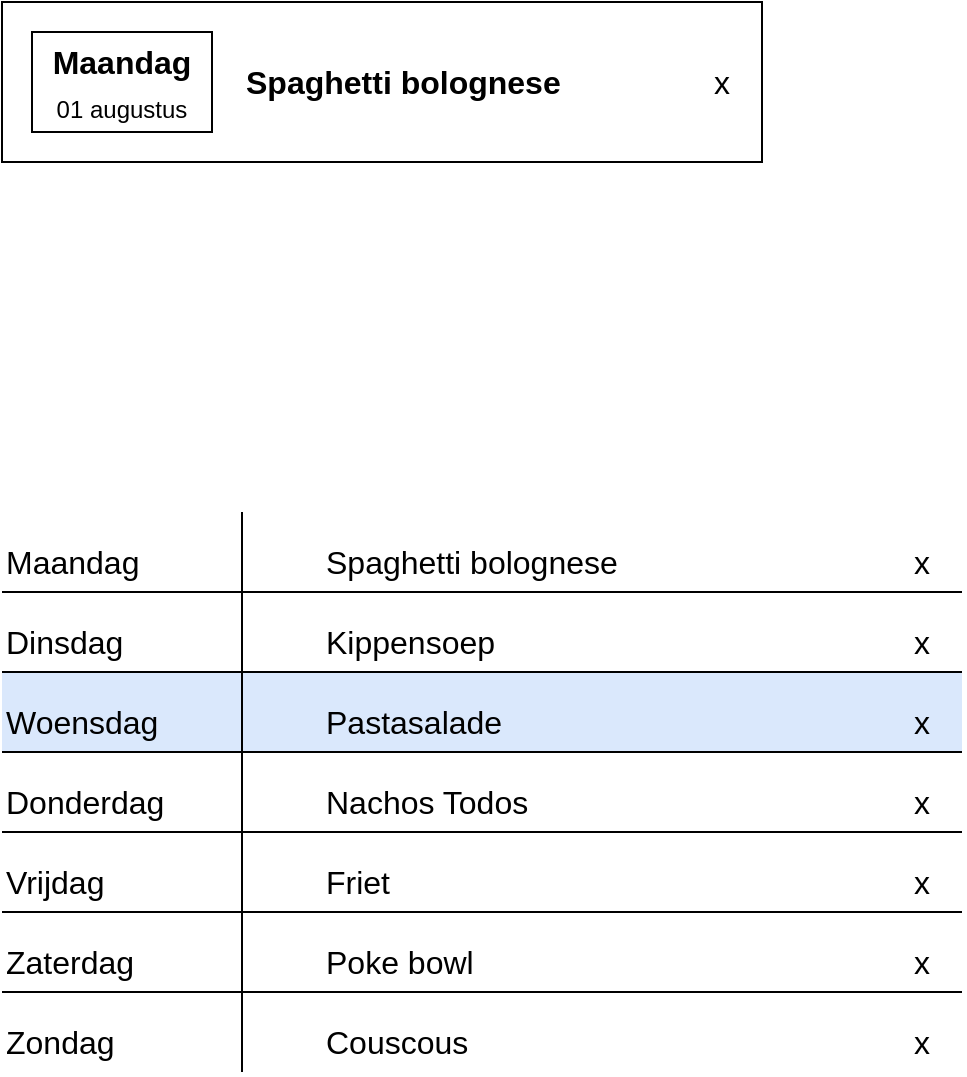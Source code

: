 <mxfile version="20.7.4" type="device" pages="3"><diagram id="3OLCbjbzG4LsT3z1VavF" name="Week layout"><mxGraphModel dx="1434" dy="908" grid="1" gridSize="10" guides="1" tooltips="1" connect="1" arrows="1" fold="1" page="1" pageScale="1" pageWidth="850" pageHeight="1100" math="0" shadow="0"><root><mxCell id="0"/><mxCell id="1" parent="0"/><mxCell id="SRfPU4Jxlydr7wlpPxdb-46" value="" style="rounded=0;whiteSpace=wrap;html=1;fontSize=16;fillColor=#dae8fc;strokeColor=none;" parent="1" vertex="1"><mxGeometry x="120" y="560" width="480" height="40" as="geometry"/></mxCell><mxCell id="SRfPU4Jxlydr7wlpPxdb-10" value="" style="rounded=0;whiteSpace=wrap;html=1;fontSize=16;" parent="1" vertex="1"><mxGeometry x="120" y="225" width="380" height="80" as="geometry"/></mxCell><mxCell id="SRfPU4Jxlydr7wlpPxdb-6" value="Spaghetti bolognese" style="text;html=1;strokeColor=none;fillColor=none;align=left;verticalAlign=middle;whiteSpace=wrap;rounded=0;fontSize=16;fontStyle=1" parent="1" vertex="1"><mxGeometry x="240" y="250" width="220" height="30" as="geometry"/></mxCell><mxCell id="SRfPU4Jxlydr7wlpPxdb-9" value="x" style="text;html=1;strokeColor=none;fillColor=none;align=center;verticalAlign=middle;whiteSpace=wrap;rounded=0;fontSize=16;" parent="1" vertex="1"><mxGeometry x="460" y="250" width="40" height="30" as="geometry"/></mxCell><mxCell id="SRfPU4Jxlydr7wlpPxdb-12" value="" style="endArrow=none;html=1;rounded=0;fontSize=16;" parent="1" edge="1"><mxGeometry width="50" height="50" relative="1" as="geometry"><mxPoint x="240" y="480" as="sourcePoint"/><mxPoint x="240" y="760" as="targetPoint"/></mxGeometry></mxCell><mxCell id="SRfPU4Jxlydr7wlpPxdb-13" value="" style="endArrow=none;html=1;rounded=0;fontSize=16;" parent="1" edge="1"><mxGeometry width="50" height="50" relative="1" as="geometry"><mxPoint x="120" y="520" as="sourcePoint"/><mxPoint x="600" y="520" as="targetPoint"/></mxGeometry></mxCell><mxCell id="SRfPU4Jxlydr7wlpPxdb-14" value="Maandag" style="text;html=1;strokeColor=none;fillColor=none;align=left;verticalAlign=middle;whiteSpace=wrap;rounded=0;fontSize=16;" parent="1" vertex="1"><mxGeometry x="120" y="490" width="80" height="30" as="geometry"/></mxCell><mxCell id="SRfPU4Jxlydr7wlpPxdb-15" value="Spaghetti bolognese" style="text;html=1;strokeColor=none;fillColor=none;align=left;verticalAlign=middle;whiteSpace=wrap;rounded=0;fontSize=16;" parent="1" vertex="1"><mxGeometry x="280" y="490" width="250" height="30" as="geometry"/></mxCell><mxCell id="SRfPU4Jxlydr7wlpPxdb-16" value="Dinsdag" style="text;html=1;strokeColor=none;fillColor=none;align=left;verticalAlign=middle;whiteSpace=wrap;rounded=0;fontSize=16;" parent="1" vertex="1"><mxGeometry x="120" y="530" width="80" height="30" as="geometry"/></mxCell><mxCell id="SRfPU4Jxlydr7wlpPxdb-17" value="Woensdag" style="text;html=1;strokeColor=none;fillColor=none;align=left;verticalAlign=middle;whiteSpace=wrap;rounded=0;fontSize=16;" parent="1" vertex="1"><mxGeometry x="120" y="570" width="80" height="30" as="geometry"/></mxCell><mxCell id="SRfPU4Jxlydr7wlpPxdb-18" value="Donderdag" style="text;html=1;strokeColor=none;fillColor=none;align=left;verticalAlign=middle;whiteSpace=wrap;rounded=0;fontSize=16;" parent="1" vertex="1"><mxGeometry x="120" y="610" width="80" height="30" as="geometry"/></mxCell><mxCell id="SRfPU4Jxlydr7wlpPxdb-19" value="Vrijdag" style="text;html=1;strokeColor=none;fillColor=none;align=left;verticalAlign=middle;whiteSpace=wrap;rounded=0;fontSize=16;" parent="1" vertex="1"><mxGeometry x="120" y="650" width="80" height="30" as="geometry"/></mxCell><mxCell id="SRfPU4Jxlydr7wlpPxdb-20" value="Zaterdag" style="text;html=1;strokeColor=none;fillColor=none;align=left;verticalAlign=middle;whiteSpace=wrap;rounded=0;fontSize=16;" parent="1" vertex="1"><mxGeometry x="120" y="690" width="80" height="30" as="geometry"/></mxCell><mxCell id="SRfPU4Jxlydr7wlpPxdb-21" value="Zondag" style="text;html=1;strokeColor=none;fillColor=none;align=left;verticalAlign=middle;whiteSpace=wrap;rounded=0;fontSize=16;" parent="1" vertex="1"><mxGeometry x="120" y="730" width="80" height="30" as="geometry"/></mxCell><mxCell id="SRfPU4Jxlydr7wlpPxdb-22" value="" style="endArrow=none;html=1;rounded=0;fontSize=16;" parent="1" edge="1"><mxGeometry width="50" height="50" relative="1" as="geometry"><mxPoint x="120" y="560" as="sourcePoint"/><mxPoint x="600" y="560" as="targetPoint"/></mxGeometry></mxCell><mxCell id="SRfPU4Jxlydr7wlpPxdb-23" value="" style="endArrow=none;html=1;rounded=0;fontSize=16;" parent="1" edge="1"><mxGeometry width="50" height="50" relative="1" as="geometry"><mxPoint x="120" y="600" as="sourcePoint"/><mxPoint x="600" y="600" as="targetPoint"/></mxGeometry></mxCell><mxCell id="SRfPU4Jxlydr7wlpPxdb-24" value="" style="endArrow=none;html=1;rounded=0;fontSize=16;" parent="1" edge="1"><mxGeometry width="50" height="50" relative="1" as="geometry"><mxPoint x="120" y="640" as="sourcePoint"/><mxPoint x="600" y="640" as="targetPoint"/></mxGeometry></mxCell><mxCell id="SRfPU4Jxlydr7wlpPxdb-25" value="" style="endArrow=none;html=1;rounded=0;fontSize=16;" parent="1" edge="1"><mxGeometry width="50" height="50" relative="1" as="geometry"><mxPoint x="120" y="680" as="sourcePoint"/><mxPoint x="600" y="680" as="targetPoint"/></mxGeometry></mxCell><mxCell id="SRfPU4Jxlydr7wlpPxdb-26" value="" style="endArrow=none;html=1;rounded=0;fontSize=16;" parent="1" edge="1"><mxGeometry width="50" height="50" relative="1" as="geometry"><mxPoint x="120" y="720" as="sourcePoint"/><mxPoint x="600" y="720" as="targetPoint"/></mxGeometry></mxCell><mxCell id="SRfPU4Jxlydr7wlpPxdb-28" value="Kippensoep" style="text;html=1;strokeColor=none;fillColor=none;align=left;verticalAlign=middle;whiteSpace=wrap;rounded=0;fontSize=16;" parent="1" vertex="1"><mxGeometry x="280" y="530" width="250" height="30" as="geometry"/></mxCell><mxCell id="SRfPU4Jxlydr7wlpPxdb-29" value="Pastasalade" style="text;html=1;strokeColor=none;fillColor=none;align=left;verticalAlign=middle;whiteSpace=wrap;rounded=0;fontSize=16;" parent="1" vertex="1"><mxGeometry x="280" y="570" width="250" height="30" as="geometry"/></mxCell><mxCell id="SRfPU4Jxlydr7wlpPxdb-30" value="Nachos Todos" style="text;html=1;strokeColor=none;fillColor=none;align=left;verticalAlign=middle;whiteSpace=wrap;rounded=0;fontSize=16;" parent="1" vertex="1"><mxGeometry x="280" y="610" width="250" height="30" as="geometry"/></mxCell><mxCell id="SRfPU4Jxlydr7wlpPxdb-31" value="Friet" style="text;html=1;strokeColor=none;fillColor=none;align=left;verticalAlign=middle;whiteSpace=wrap;rounded=0;fontSize=16;" parent="1" vertex="1"><mxGeometry x="280" y="650" width="250" height="30" as="geometry"/></mxCell><mxCell id="SRfPU4Jxlydr7wlpPxdb-32" value="Poke bowl" style="text;html=1;strokeColor=none;fillColor=none;align=left;verticalAlign=middle;whiteSpace=wrap;rounded=0;fontSize=16;" parent="1" vertex="1"><mxGeometry x="280" y="690" width="250" height="30" as="geometry"/></mxCell><mxCell id="SRfPU4Jxlydr7wlpPxdb-33" value="Couscous" style="text;html=1;strokeColor=none;fillColor=none;align=left;verticalAlign=middle;whiteSpace=wrap;rounded=0;fontSize=16;" parent="1" vertex="1"><mxGeometry x="280" y="730" width="250" height="30" as="geometry"/></mxCell><mxCell id="SRfPU4Jxlydr7wlpPxdb-34" value="x" style="text;html=1;strokeColor=none;fillColor=none;align=center;verticalAlign=middle;whiteSpace=wrap;rounded=0;fontSize=16;" parent="1" vertex="1"><mxGeometry x="560" y="490" width="40" height="30" as="geometry"/></mxCell><mxCell id="SRfPU4Jxlydr7wlpPxdb-35" value="x" style="text;html=1;strokeColor=none;fillColor=none;align=center;verticalAlign=middle;whiteSpace=wrap;rounded=0;fontSize=16;" parent="1" vertex="1"><mxGeometry x="560" y="530" width="40" height="30" as="geometry"/></mxCell><mxCell id="SRfPU4Jxlydr7wlpPxdb-36" value="x" style="text;html=1;strokeColor=none;fillColor=none;align=center;verticalAlign=middle;whiteSpace=wrap;rounded=0;fontSize=16;" parent="1" vertex="1"><mxGeometry x="560" y="570" width="40" height="30" as="geometry"/></mxCell><mxCell id="SRfPU4Jxlydr7wlpPxdb-37" value="x" style="text;html=1;strokeColor=none;fillColor=none;align=center;verticalAlign=middle;whiteSpace=wrap;rounded=0;fontSize=16;" parent="1" vertex="1"><mxGeometry x="560" y="650" width="40" height="30" as="geometry"/></mxCell><mxCell id="SRfPU4Jxlydr7wlpPxdb-38" value="x" style="text;html=1;strokeColor=none;fillColor=none;align=center;verticalAlign=middle;whiteSpace=wrap;rounded=0;fontSize=16;" parent="1" vertex="1"><mxGeometry x="560" y="690" width="40" height="30" as="geometry"/></mxCell><mxCell id="SRfPU4Jxlydr7wlpPxdb-39" value="x" style="text;html=1;strokeColor=none;fillColor=none;align=center;verticalAlign=middle;whiteSpace=wrap;rounded=0;fontSize=16;" parent="1" vertex="1"><mxGeometry x="560" y="730" width="40" height="30" as="geometry"/></mxCell><mxCell id="SRfPU4Jxlydr7wlpPxdb-40" value="x" style="text;html=1;strokeColor=none;fillColor=none;align=center;verticalAlign=middle;whiteSpace=wrap;rounded=0;fontSize=16;" parent="1" vertex="1"><mxGeometry x="560" y="610" width="40" height="30" as="geometry"/></mxCell><mxCell id="SRfPU4Jxlydr7wlpPxdb-45" value="" style="group" parent="1" vertex="1" connectable="0"><mxGeometry x="130" y="240" width="100" height="50" as="geometry"/></mxCell><mxCell id="SRfPU4Jxlydr7wlpPxdb-3" value="" style="rounded=0;whiteSpace=wrap;html=1;" parent="SRfPU4Jxlydr7wlpPxdb-45" vertex="1"><mxGeometry x="5" width="90" height="50" as="geometry"/></mxCell><mxCell id="SRfPU4Jxlydr7wlpPxdb-4" value="01 augustus" style="text;html=1;strokeColor=none;fillColor=none;align=center;verticalAlign=middle;whiteSpace=wrap;rounded=0;" parent="SRfPU4Jxlydr7wlpPxdb-45" vertex="1"><mxGeometry x="5" y="27.5" width="90" height="22.5" as="geometry"/></mxCell><mxCell id="SRfPU4Jxlydr7wlpPxdb-5" value="Maandag" style="text;html=1;strokeColor=none;fillColor=none;align=center;verticalAlign=middle;whiteSpace=wrap;rounded=0;fontStyle=1;fontSize=16;" parent="SRfPU4Jxlydr7wlpPxdb-45" vertex="1"><mxGeometry width="100" height="30" as="geometry"/></mxCell></root></mxGraphModel></diagram><diagram id="BJKHY4HqR6Ht3Xkdb9F-" name="Pages"><mxGraphModel dx="2347" dy="954" grid="1" gridSize="10" guides="1" tooltips="1" connect="1" arrows="1" fold="1" page="1" pageScale="1" pageWidth="850" pageHeight="1100" math="0" shadow="0"><root><mxCell id="0"/><mxCell id="1" parent="0"/><mxCell id="jqglg3JFrsnBc-jr7TRz-1" value="" style="rounded=0;whiteSpace=wrap;html=1;fontSize=16;" parent="1" vertex="1"><mxGeometry x="40" y="40" width="240" height="320" as="geometry"/></mxCell><mxCell id="jqglg3JFrsnBc-jr7TRz-2" value="" style="rounded=0;whiteSpace=wrap;html=1;fontSize=16;" parent="1" vertex="1"><mxGeometry x="60" y="120" width="200" height="220" as="geometry"/></mxCell><mxCell id="jqglg3JFrsnBc-jr7TRz-5" value="&amp;lt; Date &amp;gt;" style="text;html=1;strokeColor=none;fillColor=none;align=center;verticalAlign=middle;whiteSpace=wrap;rounded=0;fontSize=16;" parent="1" vertex="1"><mxGeometry x="125" y="90" width="70" height="30" as="geometry"/></mxCell><mxCell id="jqglg3JFrsnBc-jr7TRz-6" value="" style="rounded=0;whiteSpace=wrap;html=1;fontSize=16;" parent="1" vertex="1"><mxGeometry x="400" y="40" width="240" height="320" as="geometry"/></mxCell><mxCell id="jqglg3JFrsnBc-jr7TRz-7" value="" style="rounded=0;whiteSpace=wrap;html=1;fontSize=16;" parent="1" vertex="1"><mxGeometry x="420" y="60" width="200" height="280" as="geometry"/></mxCell><mxCell id="jqglg3JFrsnBc-jr7TRz-8" value="Recipes&lt;br&gt;&lt;br&gt;Ingredients" style="text;html=1;strokeColor=none;fillColor=none;align=center;verticalAlign=middle;whiteSpace=wrap;rounded=0;fontSize=16;" parent="1" vertex="1"><mxGeometry x="440" y="90" width="160" height="180" as="geometry"/></mxCell><mxCell id="jqglg3JFrsnBc-jr7TRz-9" value="x" style="text;html=1;strokeColor=none;fillColor=none;align=center;verticalAlign=middle;whiteSpace=wrap;rounded=0;fontSize=16;" parent="1" vertex="1"><mxGeometry x="590" y="60" width="30" height="30" as="geometry"/></mxCell><mxCell id="jqglg3JFrsnBc-jr7TRz-11" value="Login | Menu" style="text;html=1;strokeColor=none;fillColor=none;align=center;verticalAlign=middle;whiteSpace=wrap;rounded=0;fontSize=16;" parent="1" vertex="1"><mxGeometry x="170" y="40" width="110" height="30" as="geometry"/></mxCell><mxCell id="jqglg3JFrsnBc-jr7TRz-13" value="Week overview" style="text;html=1;strokeColor=none;fillColor=none;align=center;verticalAlign=middle;whiteSpace=wrap;rounded=0;fontSize=16;" parent="1" vertex="1"><mxGeometry x="-200" y="170" width="140" height="30" as="geometry"/></mxCell><mxCell id="jqglg3JFrsnBc-jr7TRz-14" value="Day" style="text;html=1;strokeColor=none;fillColor=none;align=center;verticalAlign=middle;whiteSpace=wrap;rounded=0;fontSize=16;" parent="1" vertex="1"><mxGeometry x="60" y="120" width="60" height="30" as="geometry"/></mxCell><mxCell id="jqglg3JFrsnBc-jr7TRz-16" value="" style="endArrow=none;html=1;rounded=0;fontSize=16;" parent="1" edge="1"><mxGeometry width="50" height="50" relative="1" as="geometry"><mxPoint x="60" y="150" as="sourcePoint"/><mxPoint x="260" y="150" as="targetPoint"/></mxGeometry></mxCell><mxCell id="jqglg3JFrsnBc-jr7TRz-15" value="" style="endArrow=none;html=1;rounded=0;fontSize=16;exitX=1;exitY=0;exitDx=0;exitDy=0;" parent="1" source="jqglg3JFrsnBc-jr7TRz-14" edge="1"><mxGeometry width="50" height="50" relative="1" as="geometry"><mxPoint x="400" y="280" as="sourcePoint"/><mxPoint x="120" y="340" as="targetPoint"/></mxGeometry></mxCell><mxCell id="jqglg3JFrsnBc-jr7TRz-17" value="Recipe" style="text;html=1;strokeColor=none;fillColor=none;align=left;verticalAlign=middle;whiteSpace=wrap;rounded=0;fontSize=16;" parent="1" vertex="1"><mxGeometry x="140" y="120" width="100" height="30" as="geometry"/></mxCell><mxCell id="jqglg3JFrsnBc-jr7TRz-18" value="x" style="text;html=1;strokeColor=none;fillColor=none;align=center;verticalAlign=middle;whiteSpace=wrap;rounded=0;fontSize=16;" parent="1" vertex="1"><mxGeometry x="240" y="120" width="20" height="30" as="geometry"/></mxCell><mxCell id="jqglg3JFrsnBc-jr7TRz-19" value="Day" style="text;html=1;strokeColor=none;fillColor=none;align=center;verticalAlign=middle;whiteSpace=wrap;rounded=0;fontSize=16;" parent="1" vertex="1"><mxGeometry x="60" y="150" width="60" height="30" as="geometry"/></mxCell><mxCell id="jqglg3JFrsnBc-jr7TRz-20" value="" style="endArrow=none;html=1;rounded=0;fontSize=16;exitX=0;exitY=0;exitDx=0;exitDy=0;" parent="1" source="jqglg3JFrsnBc-jr7TRz-23" edge="1"><mxGeometry width="50" height="50" relative="1" as="geometry"><mxPoint x="59" y="181.9" as="sourcePoint"/><mxPoint x="261" y="180" as="targetPoint"/></mxGeometry></mxCell><mxCell id="jqglg3JFrsnBc-jr7TRz-21" value="Recipe" style="text;html=1;strokeColor=none;fillColor=none;align=left;verticalAlign=middle;whiteSpace=wrap;rounded=0;fontSize=16;" parent="1" vertex="1"><mxGeometry x="140" y="150" width="100" height="30" as="geometry"/></mxCell><mxCell id="jqglg3JFrsnBc-jr7TRz-22" value="x" style="text;html=1;strokeColor=none;fillColor=none;align=center;verticalAlign=middle;whiteSpace=wrap;rounded=0;fontSize=16;" parent="1" vertex="1"><mxGeometry x="240" y="150" width="20" height="30" as="geometry"/></mxCell><mxCell id="jqglg3JFrsnBc-jr7TRz-23" value="Day" style="text;html=1;strokeColor=none;fillColor=none;align=center;verticalAlign=middle;whiteSpace=wrap;rounded=0;fontSize=16;" parent="1" vertex="1"><mxGeometry x="60" y="180" width="60" height="30" as="geometry"/></mxCell><mxCell id="jqglg3JFrsnBc-jr7TRz-24" value="" style="endArrow=none;html=1;rounded=0;fontSize=16;" parent="1" edge="1"><mxGeometry width="50" height="50" relative="1" as="geometry"><mxPoint x="60" y="210" as="sourcePoint"/><mxPoint x="260" y="210" as="targetPoint"/></mxGeometry></mxCell><mxCell id="jqglg3JFrsnBc-jr7TRz-25" value="Recipe" style="text;html=1;strokeColor=none;fillColor=none;align=left;verticalAlign=middle;whiteSpace=wrap;rounded=0;fontSize=16;" parent="1" vertex="1"><mxGeometry x="140" y="180" width="100" height="30" as="geometry"/></mxCell><mxCell id="jqglg3JFrsnBc-jr7TRz-26" value="x" style="text;html=1;strokeColor=none;fillColor=none;align=center;verticalAlign=middle;whiteSpace=wrap;rounded=0;fontSize=16;" parent="1" vertex="1"><mxGeometry x="240" y="180" width="20" height="30" as="geometry"/></mxCell><mxCell id="jqglg3JFrsnBc-jr7TRz-28" value="Option 1" style="strokeWidth=1;shadow=0;dashed=0;align=center;html=1;shape=mxgraph.mockup.forms.comboBox;strokeColor=#999999;fillColor=#ddeeff;align=left;fillColor2=#aaddff;mainText=;fontColor=#666666;fontSize=17;spacingLeft=3;" parent="1" vertex="1"><mxGeometry x="120" y="210" width="140" height="30" as="geometry"/></mxCell><mxCell id="jqglg3JFrsnBc-jr7TRz-29" value="Day" style="text;html=1;strokeColor=none;fillColor=none;align=center;verticalAlign=middle;whiteSpace=wrap;rounded=0;fontSize=16;" parent="1" vertex="1"><mxGeometry x="60" y="210" width="60" height="30" as="geometry"/></mxCell><mxCell id="jqglg3JFrsnBc-jr7TRz-30" value="" style="endArrow=classic;html=1;rounded=0;fontSize=16;" parent="1" target="jqglg3JFrsnBc-jr7TRz-28" edge="1"><mxGeometry width="50" height="50" relative="1" as="geometry"><mxPoint x="-100" y="310" as="sourcePoint"/><mxPoint x="450" y="230" as="targetPoint"/></mxGeometry></mxCell><mxCell id="jqglg3JFrsnBc-jr7TRz-31" value="" style="endArrow=none;html=1;rounded=0;fontSize=16;" parent="1" edge="1"><mxGeometry width="50" height="50" relative="1" as="geometry"><mxPoint x="60" y="240" as="sourcePoint"/><mxPoint x="260" y="240" as="targetPoint"/></mxGeometry></mxCell><mxCell id="jqglg3JFrsnBc-jr7TRz-32" value="onClick recipe" style="text;html=1;strokeColor=none;fillColor=none;align=center;verticalAlign=middle;whiteSpace=wrap;rounded=0;fontSize=16;" parent="1" vertex="1"><mxGeometry x="-180" y="280" width="100" height="60" as="geometry"/></mxCell><mxCell id="jqglg3JFrsnBc-jr7TRz-33" value="" style="endArrow=classic;html=1;rounded=0;fontSize=16;exitX=0.918;exitY=1.033;exitDx=0;exitDy=0;exitPerimeter=0;entryX=-0.021;entryY=0.3;entryDx=0;entryDy=0;entryPerimeter=0;" parent="1" source="jqglg3JFrsnBc-jr7TRz-11" target="jqglg3JFrsnBc-jr7TRz-6" edge="1"><mxGeometry width="50" height="50" relative="1" as="geometry"><mxPoint x="340" y="270" as="sourcePoint"/><mxPoint x="390" y="220" as="targetPoint"/></mxGeometry></mxCell><mxCell id="jqglg3JFrsnBc-jr7TRz-34" value="onClick &lt;br&gt;menu" style="text;html=1;strokeColor=none;fillColor=none;align=center;verticalAlign=middle;whiteSpace=wrap;rounded=0;fontSize=16;" parent="1" vertex="1"><mxGeometry x="300" y="45" width="100" height="60" as="geometry"/></mxCell><mxCell id="jqglg3JFrsnBc-jr7TRz-35" value="" style="rounded=0;whiteSpace=wrap;html=1;fontSize=16;" parent="1" vertex="1"><mxGeometry x="40" y="920" width="240" height="320" as="geometry"/></mxCell><mxCell id="jqglg3JFrsnBc-jr7TRz-36" value="Login | Menu" style="text;html=1;strokeColor=none;fillColor=none;align=center;verticalAlign=middle;whiteSpace=wrap;rounded=0;fontSize=16;" parent="1" vertex="1"><mxGeometry x="170" y="920" width="110" height="30" as="geometry"/></mxCell><mxCell id="jqglg3JFrsnBc-jr7TRz-37" value="Recipe 1" style="text;html=1;strokeColor=none;fillColor=none;align=left;verticalAlign=middle;whiteSpace=wrap;rounded=0;fontSize=16;" parent="1" vertex="1"><mxGeometry x="60" y="990" width="110" height="30" as="geometry"/></mxCell><mxCell id="jqglg3JFrsnBc-jr7TRz-38" value="" style="rounded=0;whiteSpace=wrap;html=1;fontSize=16;" parent="1" vertex="1"><mxGeometry x="40" y="440" width="240" height="320" as="geometry"/></mxCell><mxCell id="jqglg3JFrsnBc-jr7TRz-39" value="" style="rounded=0;whiteSpace=wrap;html=1;fontSize=16;" parent="1" vertex="1"><mxGeometry x="60" y="460" width="200" height="280" as="geometry"/></mxCell><mxCell id="jqglg3JFrsnBc-jr7TRz-40" value="Ingredients&lt;br&gt;Instructions&lt;br&gt;Units" style="text;html=1;strokeColor=none;fillColor=none;align=center;verticalAlign=middle;whiteSpace=wrap;rounded=0;fontSize=16;" parent="1" vertex="1"><mxGeometry x="80" y="490" width="160" height="180" as="geometry"/></mxCell><mxCell id="jqglg3JFrsnBc-jr7TRz-41" value="x" style="text;html=1;strokeColor=none;fillColor=none;align=center;verticalAlign=middle;whiteSpace=wrap;rounded=0;fontSize=16;" parent="1" vertex="1"><mxGeometry x="230" y="460" width="30" height="30" as="geometry"/></mxCell><mxCell id="jqglg3JFrsnBc-jr7TRz-43" value="onClick&lt;br&gt;day" style="text;html=1;strokeColor=none;fillColor=none;align=center;verticalAlign=middle;whiteSpace=wrap;rounded=0;fontSize=16;" parent="1" vertex="1"><mxGeometry x="170" y="370" width="100" height="60" as="geometry"/></mxCell><mxCell id="jqglg3JFrsnBc-jr7TRz-42" value="" style="endArrow=classic;html=1;rounded=0;fontSize=16;entryX=0.529;entryY=-0.006;entryDx=0;entryDy=0;entryPerimeter=0;" parent="1" source="jqglg3JFrsnBc-jr7TRz-23" target="jqglg3JFrsnBc-jr7TRz-38" edge="1"><mxGeometry width="50" height="50" relative="1" as="geometry"><mxPoint x="350" y="230" as="sourcePoint"/><mxPoint x="390" y="520" as="targetPoint"/></mxGeometry></mxCell><mxCell id="jqglg3JFrsnBc-jr7TRz-44" value="e|x" style="text;html=1;strokeColor=none;fillColor=none;align=right;verticalAlign=middle;whiteSpace=wrap;rounded=0;fontSize=16;" parent="1" vertex="1"><mxGeometry x="230" y="990" width="30" height="30" as="geometry"/></mxCell><mxCell id="jqglg3JFrsnBc-jr7TRz-45" value="" style="endArrow=none;html=1;rounded=0;fontSize=16;" parent="1" edge="1"><mxGeometry width="50" height="50" relative="1" as="geometry"><mxPoint x="60" y="1020" as="sourcePoint"/><mxPoint x="260" y="1020" as="targetPoint"/></mxGeometry></mxCell><mxCell id="jqglg3JFrsnBc-jr7TRz-46" value="Recipe overview" style="text;html=1;strokeColor=none;fillColor=none;align=center;verticalAlign=middle;whiteSpace=wrap;rounded=0;fontSize=16;" parent="1" vertex="1"><mxGeometry x="-200" y="1010" width="140" height="30" as="geometry"/></mxCell><mxCell id="jqglg3JFrsnBc-jr7TRz-47" value="" style="rounded=0;whiteSpace=wrap;html=1;fontSize=16;" parent="1" vertex="1"><mxGeometry x="400" y="920" width="240" height="320" as="geometry"/></mxCell><mxCell id="jqglg3JFrsnBc-jr7TRz-48" value="Login | Menu" style="text;html=1;strokeColor=none;fillColor=none;align=center;verticalAlign=middle;whiteSpace=wrap;rounded=0;fontSize=16;" parent="1" vertex="1"><mxGeometry x="530" y="920" width="110" height="30" as="geometry"/></mxCell><mxCell id="jqglg3JFrsnBc-jr7TRz-49" value="Recipe 1 Form" style="text;html=1;strokeColor=none;fillColor=none;align=left;verticalAlign=middle;whiteSpace=wrap;rounded=0;fontSize=16;" parent="1" vertex="1"><mxGeometry x="420" y="990" width="110" height="30" as="geometry"/></mxCell><mxCell id="jqglg3JFrsnBc-jr7TRz-52" value="" style="endArrow=classic;html=1;rounded=0;fontSize=16;" parent="1" source="jqglg3JFrsnBc-jr7TRz-44" target="jqglg3JFrsnBc-jr7TRz-47" edge="1"><mxGeometry width="50" height="50" relative="1" as="geometry"><mxPoint x="260" y="950" as="sourcePoint"/><mxPoint x="310" y="900" as="targetPoint"/></mxGeometry></mxCell><mxCell id="jqglg3JFrsnBc-jr7TRz-53" value="onClick&lt;br&gt;edit" style="text;html=1;strokeColor=none;fillColor=none;align=center;verticalAlign=middle;whiteSpace=wrap;rounded=0;fontSize=16;" parent="1" vertex="1"><mxGeometry x="290" y="975" width="100" height="60" as="geometry"/></mxCell><mxCell id="jqglg3JFrsnBc-jr7TRz-54" value="" style="rounded=0;whiteSpace=wrap;html=1;fontSize=16;" parent="1" vertex="1"><mxGeometry x="40" y="1360" width="240" height="320" as="geometry"/></mxCell><mxCell id="jqglg3JFrsnBc-jr7TRz-55" value="Login | Menu" style="text;html=1;strokeColor=none;fillColor=none;align=center;verticalAlign=middle;whiteSpace=wrap;rounded=0;fontSize=16;" parent="1" vertex="1"><mxGeometry x="170" y="1360" width="110" height="30" as="geometry"/></mxCell><mxCell id="jqglg3JFrsnBc-jr7TRz-56" value="Ingredient 1" style="text;html=1;strokeColor=none;fillColor=none;align=left;verticalAlign=middle;whiteSpace=wrap;rounded=0;fontSize=16;" parent="1" vertex="1"><mxGeometry x="60" y="1430" width="110" height="30" as="geometry"/></mxCell><mxCell id="jqglg3JFrsnBc-jr7TRz-57" value="e|x" style="text;html=1;strokeColor=none;fillColor=none;align=right;verticalAlign=middle;whiteSpace=wrap;rounded=0;fontSize=16;" parent="1" vertex="1"><mxGeometry x="230" y="1430" width="30" height="30" as="geometry"/></mxCell><mxCell id="jqglg3JFrsnBc-jr7TRz-58" value="" style="endArrow=none;html=1;rounded=0;fontSize=16;" parent="1" edge="1"><mxGeometry width="50" height="50" relative="1" as="geometry"><mxPoint x="60" y="1460" as="sourcePoint"/><mxPoint x="260" y="1460" as="targetPoint"/></mxGeometry></mxCell><mxCell id="jqglg3JFrsnBc-jr7TRz-59" value="Ingredient overview" style="text;html=1;strokeColor=none;fillColor=none;align=center;verticalAlign=middle;whiteSpace=wrap;rounded=0;fontSize=16;" parent="1" vertex="1"><mxGeometry x="-200" y="1450" width="160" height="30" as="geometry"/></mxCell><mxCell id="jqglg3JFrsnBc-jr7TRz-60" value="" style="rounded=0;whiteSpace=wrap;html=1;fontSize=16;" parent="1" vertex="1"><mxGeometry x="400" y="1360" width="240" height="320" as="geometry"/></mxCell><mxCell id="jqglg3JFrsnBc-jr7TRz-61" value="Login | Menu" style="text;html=1;strokeColor=none;fillColor=none;align=center;verticalAlign=middle;whiteSpace=wrap;rounded=0;fontSize=16;" parent="1" vertex="1"><mxGeometry x="530" y="1360" width="110" height="30" as="geometry"/></mxCell><mxCell id="jqglg3JFrsnBc-jr7TRz-62" value="Ingredient 1 Form" style="text;html=1;strokeColor=none;fillColor=none;align=left;verticalAlign=middle;whiteSpace=wrap;rounded=0;fontSize=16;" parent="1" vertex="1"><mxGeometry x="420" y="1430" width="190" height="30" as="geometry"/></mxCell><mxCell id="jqglg3JFrsnBc-jr7TRz-63" value="" style="endArrow=classic;html=1;rounded=0;fontSize=16;" parent="1" source="jqglg3JFrsnBc-jr7TRz-57" target="jqglg3JFrsnBc-jr7TRz-60" edge="1"><mxGeometry width="50" height="50" relative="1" as="geometry"><mxPoint x="260" y="1390" as="sourcePoint"/><mxPoint x="310" y="1340" as="targetPoint"/></mxGeometry></mxCell><mxCell id="jqglg3JFrsnBc-jr7TRz-64" value="onClick&lt;br&gt;edit" style="text;html=1;strokeColor=none;fillColor=none;align=center;verticalAlign=middle;whiteSpace=wrap;rounded=0;fontSize=16;" parent="1" vertex="1"><mxGeometry x="290" y="1415" width="100" height="60" as="geometry"/></mxCell><mxCell id="jqglg3JFrsnBc-jr7TRz-65" value="" style="rounded=0;whiteSpace=wrap;html=1;fontSize=16;" parent="1" vertex="1"><mxGeometry x="40" y="1800" width="240" height="320" as="geometry"/></mxCell><mxCell id="jqglg3JFrsnBc-jr7TRz-66" value="Login | Menu" style="text;html=1;strokeColor=none;fillColor=none;align=center;verticalAlign=middle;whiteSpace=wrap;rounded=0;fontSize=16;" parent="1" vertex="1"><mxGeometry x="170" y="1800" width="110" height="30" as="geometry"/></mxCell><mxCell id="jqglg3JFrsnBc-jr7TRz-67" value="Unit 1" style="text;html=1;strokeColor=none;fillColor=none;align=left;verticalAlign=middle;whiteSpace=wrap;rounded=0;fontSize=16;" parent="1" vertex="1"><mxGeometry x="60" y="1870" width="110" height="30" as="geometry"/></mxCell><mxCell id="jqglg3JFrsnBc-jr7TRz-68" value="e|x" style="text;html=1;strokeColor=none;fillColor=none;align=right;verticalAlign=middle;whiteSpace=wrap;rounded=0;fontSize=16;" parent="1" vertex="1"><mxGeometry x="230" y="1870" width="30" height="30" as="geometry"/></mxCell><mxCell id="jqglg3JFrsnBc-jr7TRz-69" value="" style="endArrow=none;html=1;rounded=0;fontSize=16;" parent="1" edge="1"><mxGeometry width="50" height="50" relative="1" as="geometry"><mxPoint x="60" y="1900" as="sourcePoint"/><mxPoint x="260" y="1900" as="targetPoint"/></mxGeometry></mxCell><mxCell id="jqglg3JFrsnBc-jr7TRz-70" value="Unit overview" style="text;html=1;strokeColor=none;fillColor=none;align=center;verticalAlign=middle;whiteSpace=wrap;rounded=0;fontSize=16;" parent="1" vertex="1"><mxGeometry x="-200" y="1890" width="160" height="30" as="geometry"/></mxCell><mxCell id="jqglg3JFrsnBc-jr7TRz-71" value="" style="rounded=0;whiteSpace=wrap;html=1;fontSize=16;" parent="1" vertex="1"><mxGeometry x="400" y="1800" width="240" height="320" as="geometry"/></mxCell><mxCell id="jqglg3JFrsnBc-jr7TRz-72" value="Login | Menu" style="text;html=1;strokeColor=none;fillColor=none;align=center;verticalAlign=middle;whiteSpace=wrap;rounded=0;fontSize=16;" parent="1" vertex="1"><mxGeometry x="530" y="1800" width="110" height="30" as="geometry"/></mxCell><mxCell id="jqglg3JFrsnBc-jr7TRz-73" value="Unit 1 Form" style="text;html=1;strokeColor=none;fillColor=none;align=left;verticalAlign=middle;whiteSpace=wrap;rounded=0;fontSize=16;" parent="1" vertex="1"><mxGeometry x="420" y="1870" width="190" height="30" as="geometry"/></mxCell><mxCell id="jqglg3JFrsnBc-jr7TRz-74" value="" style="endArrow=classic;html=1;rounded=0;fontSize=16;" parent="1" source="jqglg3JFrsnBc-jr7TRz-68" target="jqglg3JFrsnBc-jr7TRz-71" edge="1"><mxGeometry width="50" height="50" relative="1" as="geometry"><mxPoint x="260" y="1830" as="sourcePoint"/><mxPoint x="310" y="1780" as="targetPoint"/></mxGeometry></mxCell><mxCell id="jqglg3JFrsnBc-jr7TRz-75" value="onClick&lt;br&gt;edit" style="text;html=1;strokeColor=none;fillColor=none;align=center;verticalAlign=middle;whiteSpace=wrap;rounded=0;fontSize=16;" parent="1" vertex="1"><mxGeometry x="290" y="1855" width="100" height="60" as="geometry"/></mxCell><mxCell id="jqglg3JFrsnBc-jr7TRz-76" value="Ingredient 2" style="text;html=1;strokeColor=none;fillColor=none;align=left;verticalAlign=middle;whiteSpace=wrap;rounded=0;fontSize=16;" parent="1" vertex="1"><mxGeometry x="60" y="1460" width="110" height="30" as="geometry"/></mxCell><mxCell id="jqglg3JFrsnBc-jr7TRz-77" value="e|x" style="text;html=1;strokeColor=none;fillColor=none;align=right;verticalAlign=middle;whiteSpace=wrap;rounded=0;fontSize=16;" parent="1" vertex="1"><mxGeometry x="230" y="1460" width="30" height="30" as="geometry"/></mxCell><mxCell id="jqglg3JFrsnBc-jr7TRz-78" value="" style="endArrow=none;html=1;rounded=0;fontSize=16;" parent="1" edge="1"><mxGeometry width="50" height="50" relative="1" as="geometry"><mxPoint x="60" y="1490" as="sourcePoint"/><mxPoint x="260" y="1490" as="targetPoint"/></mxGeometry></mxCell><mxCell id="jqglg3JFrsnBc-jr7TRz-79" value="Recipe 2" style="text;html=1;strokeColor=none;fillColor=none;align=left;verticalAlign=middle;whiteSpace=wrap;rounded=0;fontSize=16;" parent="1" vertex="1"><mxGeometry x="60" y="1020" width="110" height="30" as="geometry"/></mxCell><mxCell id="jqglg3JFrsnBc-jr7TRz-80" value="e|x" style="text;html=1;strokeColor=none;fillColor=none;align=right;verticalAlign=middle;whiteSpace=wrap;rounded=0;fontSize=16;" parent="1" vertex="1"><mxGeometry x="230" y="1020" width="30" height="30" as="geometry"/></mxCell><mxCell id="jqglg3JFrsnBc-jr7TRz-81" value="" style="endArrow=none;html=1;rounded=0;fontSize=16;" parent="1" edge="1"><mxGeometry width="50" height="50" relative="1" as="geometry"><mxPoint x="60" y="1050" as="sourcePoint"/><mxPoint x="260" y="1050" as="targetPoint"/></mxGeometry></mxCell><mxCell id="jqglg3JFrsnBc-jr7TRz-82" value="Unit 2" style="text;html=1;strokeColor=none;fillColor=none;align=left;verticalAlign=middle;whiteSpace=wrap;rounded=0;fontSize=16;" parent="1" vertex="1"><mxGeometry x="60" y="1900" width="110" height="30" as="geometry"/></mxCell><mxCell id="jqglg3JFrsnBc-jr7TRz-83" value="e|x" style="text;html=1;strokeColor=none;fillColor=none;align=right;verticalAlign=middle;whiteSpace=wrap;rounded=0;fontSize=16;" parent="1" vertex="1"><mxGeometry x="230" y="1900" width="30" height="30" as="geometry"/></mxCell><mxCell id="jqglg3JFrsnBc-jr7TRz-84" value="" style="endArrow=none;html=1;rounded=0;fontSize=16;" parent="1" edge="1"><mxGeometry width="50" height="50" relative="1" as="geometry"><mxPoint x="60" y="1930" as="sourcePoint"/><mxPoint x="260" y="1930" as="targetPoint"/></mxGeometry></mxCell></root></mxGraphModel></diagram><diagram id="RUlcKG4EpCfPEv1ppUzV" name="Autocomplete"><mxGraphModel dx="1434" dy="908" grid="1" gridSize="10" guides="1" tooltips="1" connect="1" arrows="1" fold="1" page="1" pageScale="1" pageWidth="850" pageHeight="1100" math="0" shadow="0"><root><mxCell id="0"/><mxCell id="1" parent="0"/><mxCell id="WWC3QswrA-F-qg1f-269-2" value="" style="html=1;shadow=0;dashed=0;shape=mxgraph.bootstrap.rrect;rSize=5;strokeColor=#CED4DA;html=1;whiteSpace=wrap;fillColor=#FFFFFF;fontColor=#7D868C;align=left;spacing=15;spacingLeft=40;fontSize=14;" parent="1" vertex="1"><mxGeometry x="80" y="120" width="400" height="40" as="geometry"/></mxCell><mxCell id="WWC3QswrA-F-qg1f-269-5" value="INPUT:IDLE" style="text;html=1;strokeColor=none;fillColor=none;align=left;verticalAlign=middle;whiteSpace=wrap;rounded=0;" parent="1" vertex="1"><mxGeometry x="80" y="90" width="60" height="30" as="geometry"/></mxCell><mxCell id="WWC3QswrA-F-qg1f-269-6" value="Placeholder" style="text;html=1;strokeColor=none;fillColor=none;align=left;verticalAlign=middle;whiteSpace=wrap;rounded=0;fontStyle=2" parent="1" vertex="1"><mxGeometry x="90" y="125" width="140" height="30" as="geometry"/></mxCell><mxCell id="WWC3QswrA-F-qg1f-269-7" value="" style="html=1;shadow=0;dashed=0;shape=mxgraph.bootstrap.rrect;rSize=5;strokeColor=#CED4DA;html=1;whiteSpace=wrap;fillColor=#FFFFFF;fontColor=#7D868C;align=left;spacing=15;spacingLeft=40;fontSize=14;" parent="1" vertex="1"><mxGeometry x="80" y="240" width="400" height="40" as="geometry"/></mxCell><mxCell id="WWC3QswrA-F-qg1f-269-8" value="INPUT:INPUT" style="text;html=1;strokeColor=none;fillColor=none;align=left;verticalAlign=middle;whiteSpace=wrap;rounded=0;" parent="1" vertex="1"><mxGeometry x="80" y="210" width="120" height="30" as="geometry"/></mxCell><mxCell id="WWC3QswrA-F-qg1f-269-9" value="&lt;span style=&quot;font-style: normal;&quot;&gt;sear_&lt;/span&gt;" style="text;html=1;strokeColor=none;fillColor=none;align=left;verticalAlign=middle;whiteSpace=wrap;rounded=0;fontStyle=2" parent="1" vertex="1"><mxGeometry x="90" y="245" width="140" height="30" as="geometry"/></mxCell><mxCell id="WWC3QswrA-F-qg1f-269-10" value="" style="html=1;shadow=0;dashed=0;shape=mxgraph.bootstrap.rrect;rSize=5;strokeColor=#CED4DA;html=1;whiteSpace=wrap;fillColor=#FFFFFF;fontColor=#7D868C;align=left;spacing=15;spacingLeft=40;fontSize=14;" parent="1" vertex="1"><mxGeometry x="80" y="360" width="400" height="40" as="geometry"/></mxCell><mxCell id="WWC3QswrA-F-qg1f-269-11" value="RESULTS:LOADING" style="text;html=1;strokeColor=none;fillColor=none;align=left;verticalAlign=middle;whiteSpace=wrap;rounded=0;" parent="1" vertex="1"><mxGeometry x="80" y="330" width="130" height="30" as="geometry"/></mxCell><mxCell id="WWC3QswrA-F-qg1f-269-12" value="&lt;span style=&quot;font-style: normal;&quot;&gt;sear_&lt;/span&gt;" style="text;html=1;strokeColor=none;fillColor=none;align=left;verticalAlign=middle;whiteSpace=wrap;rounded=0;fontStyle=2" parent="1" vertex="1"><mxGeometry x="90" y="365" width="140" height="30" as="geometry"/></mxCell><mxCell id="WWC3QswrA-F-qg1f-269-13" value="" style="html=1;shadow=0;dashed=0;shape=mxgraph.basic.arc;startAngle=0.25;endAngle=1;strokeWidth=4;strokeColor=#343A40;" parent="1" vertex="1"><mxGeometry x="90" y="410" width="30" height="30" as="geometry"/></mxCell><mxCell id="WWC3QswrA-F-qg1f-269-14" value="" style="html=1;shadow=0;dashed=0;shape=mxgraph.bootstrap.rrect;rSize=5;strokeColor=#CED4DA;html=1;whiteSpace=wrap;fillColor=#FFFFFF;fontColor=#7D868C;align=left;spacing=15;spacingLeft=40;fontSize=14;" parent="1" vertex="1"><mxGeometry x="80" y="510" width="400" height="40" as="geometry"/></mxCell><mxCell id="WWC3QswrA-F-qg1f-269-15" value="RESULTS:SHOW" style="text;html=1;strokeColor=none;fillColor=none;align=left;verticalAlign=middle;whiteSpace=wrap;rounded=0;" parent="1" vertex="1"><mxGeometry x="80" y="480" width="120" height="30" as="geometry"/></mxCell><mxCell id="WWC3QswrA-F-qg1f-269-16" value="&lt;span style=&quot;font-style: normal;&quot;&gt;sear_&lt;/span&gt;" style="text;html=1;strokeColor=none;fillColor=none;align=left;verticalAlign=middle;whiteSpace=wrap;rounded=0;fontStyle=2" parent="1" vertex="1"><mxGeometry x="90" y="515" width="140" height="30" as="geometry"/></mxCell><mxCell id="WWC3QswrA-F-qg1f-269-17" value="Cras justo odio" style="html=1;strokeColor=none;fillColor=none;fontColor=#212529;perimeter=none;whiteSpace=wrap;resizeWidth=1;align=left;spacing=10;" parent="1" vertex="1"><mxGeometry x="80" y="560" width="200" height="30" as="geometry"/></mxCell><mxCell id="WWC3QswrA-F-qg1f-269-18" value="Dapibus ac facilisis in" style="shape=partialRectangle;whiteSpace=wrap;left=0;right=0;fillColor=none;strokeColor=#DFDFDF;html=1;shadow=0;dashed=0;perimeter=none;whiteSpace=wrap;resizeWidth=1;align=left;spacing=10;" parent="1" vertex="1"><mxGeometry x="80" y="590" width="200" height="30" as="geometry"/></mxCell><mxCell id="WWC3QswrA-F-qg1f-269-19" value="Morbi leo risus" style="shape=partialRectangle;whiteSpace=wrap;left=0;right=0;fillColor=none;strokeColor=#DFDFDF;html=1;shadow=0;dashed=0;perimeter=none;whiteSpace=wrap;resizeWidth=1;align=left;spacing=10;" parent="1" vertex="1"><mxGeometry x="80" y="620" width="200" height="30" as="geometry"/></mxCell><mxCell id="WWC3QswrA-F-qg1f-269-20" value="Porta ac consectetur ac" style="shape=partialRectangle;whiteSpace=wrap;left=0;right=0;fillColor=none;strokeColor=#DFDFDF;html=1;shadow=0;dashed=0;perimeter=none;whiteSpace=wrap;resizeWidth=1;align=left;spacing=10;" parent="1" vertex="1"><mxGeometry x="80" y="650" width="200" height="30" as="geometry"/></mxCell><mxCell id="WWC3QswrA-F-qg1f-269-21" value="Vestibulum at eros" style="html=1;strokeColor=none;fillColor=none;fontColor=#212529;perimeter=none;whiteSpace=wrap;resizeWidth=1;align=left;spacing=10;" parent="1" vertex="1"><mxGeometry x="80" y="680" width="200" height="30" as="geometry"/></mxCell></root></mxGraphModel></diagram></mxfile>